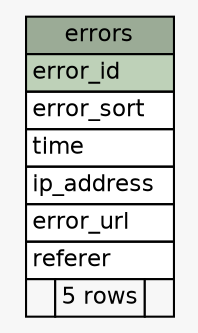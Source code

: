 // dot 2.38.0 on Mac OS X 10.9.4
// SchemaSpy rev 590
digraph "errors" {
  graph [
    rankdir="RL"
    bgcolor="#f7f7f7"
    nodesep="0.18"
    ranksep="0.46"
    fontname="Helvetica"
    fontsize="11"
  ];
  node [
    fontname="Helvetica"
    fontsize="11"
    shape="plaintext"
  ];
  edge [
    arrowsize="0.8"
  ];
  "errors" [
    label=<
    <TABLE BORDER="0" CELLBORDER="1" CELLSPACING="0" BGCOLOR="#ffffff">
      <TR><TD COLSPAN="3" BGCOLOR="#9bab96" ALIGN="CENTER">errors</TD></TR>
      <TR><TD PORT="error_id" COLSPAN="3" BGCOLOR="#bed1b8" ALIGN="LEFT">error_id</TD></TR>
      <TR><TD PORT="error_sort" COLSPAN="3" ALIGN="LEFT">error_sort</TD></TR>
      <TR><TD PORT="time" COLSPAN="3" ALIGN="LEFT">time</TD></TR>
      <TR><TD PORT="ip_address" COLSPAN="3" ALIGN="LEFT">ip_address</TD></TR>
      <TR><TD PORT="error_url" COLSPAN="3" ALIGN="LEFT">error_url</TD></TR>
      <TR><TD PORT="referer" COLSPAN="3" ALIGN="LEFT">referer</TD></TR>
      <TR><TD ALIGN="LEFT" BGCOLOR="#f7f7f7">  </TD><TD ALIGN="RIGHT" BGCOLOR="#f7f7f7">5 rows</TD><TD ALIGN="RIGHT" BGCOLOR="#f7f7f7">  </TD></TR>
    </TABLE>>
    URL="tables/errors.html"
    tooltip="errors"
  ];
}
